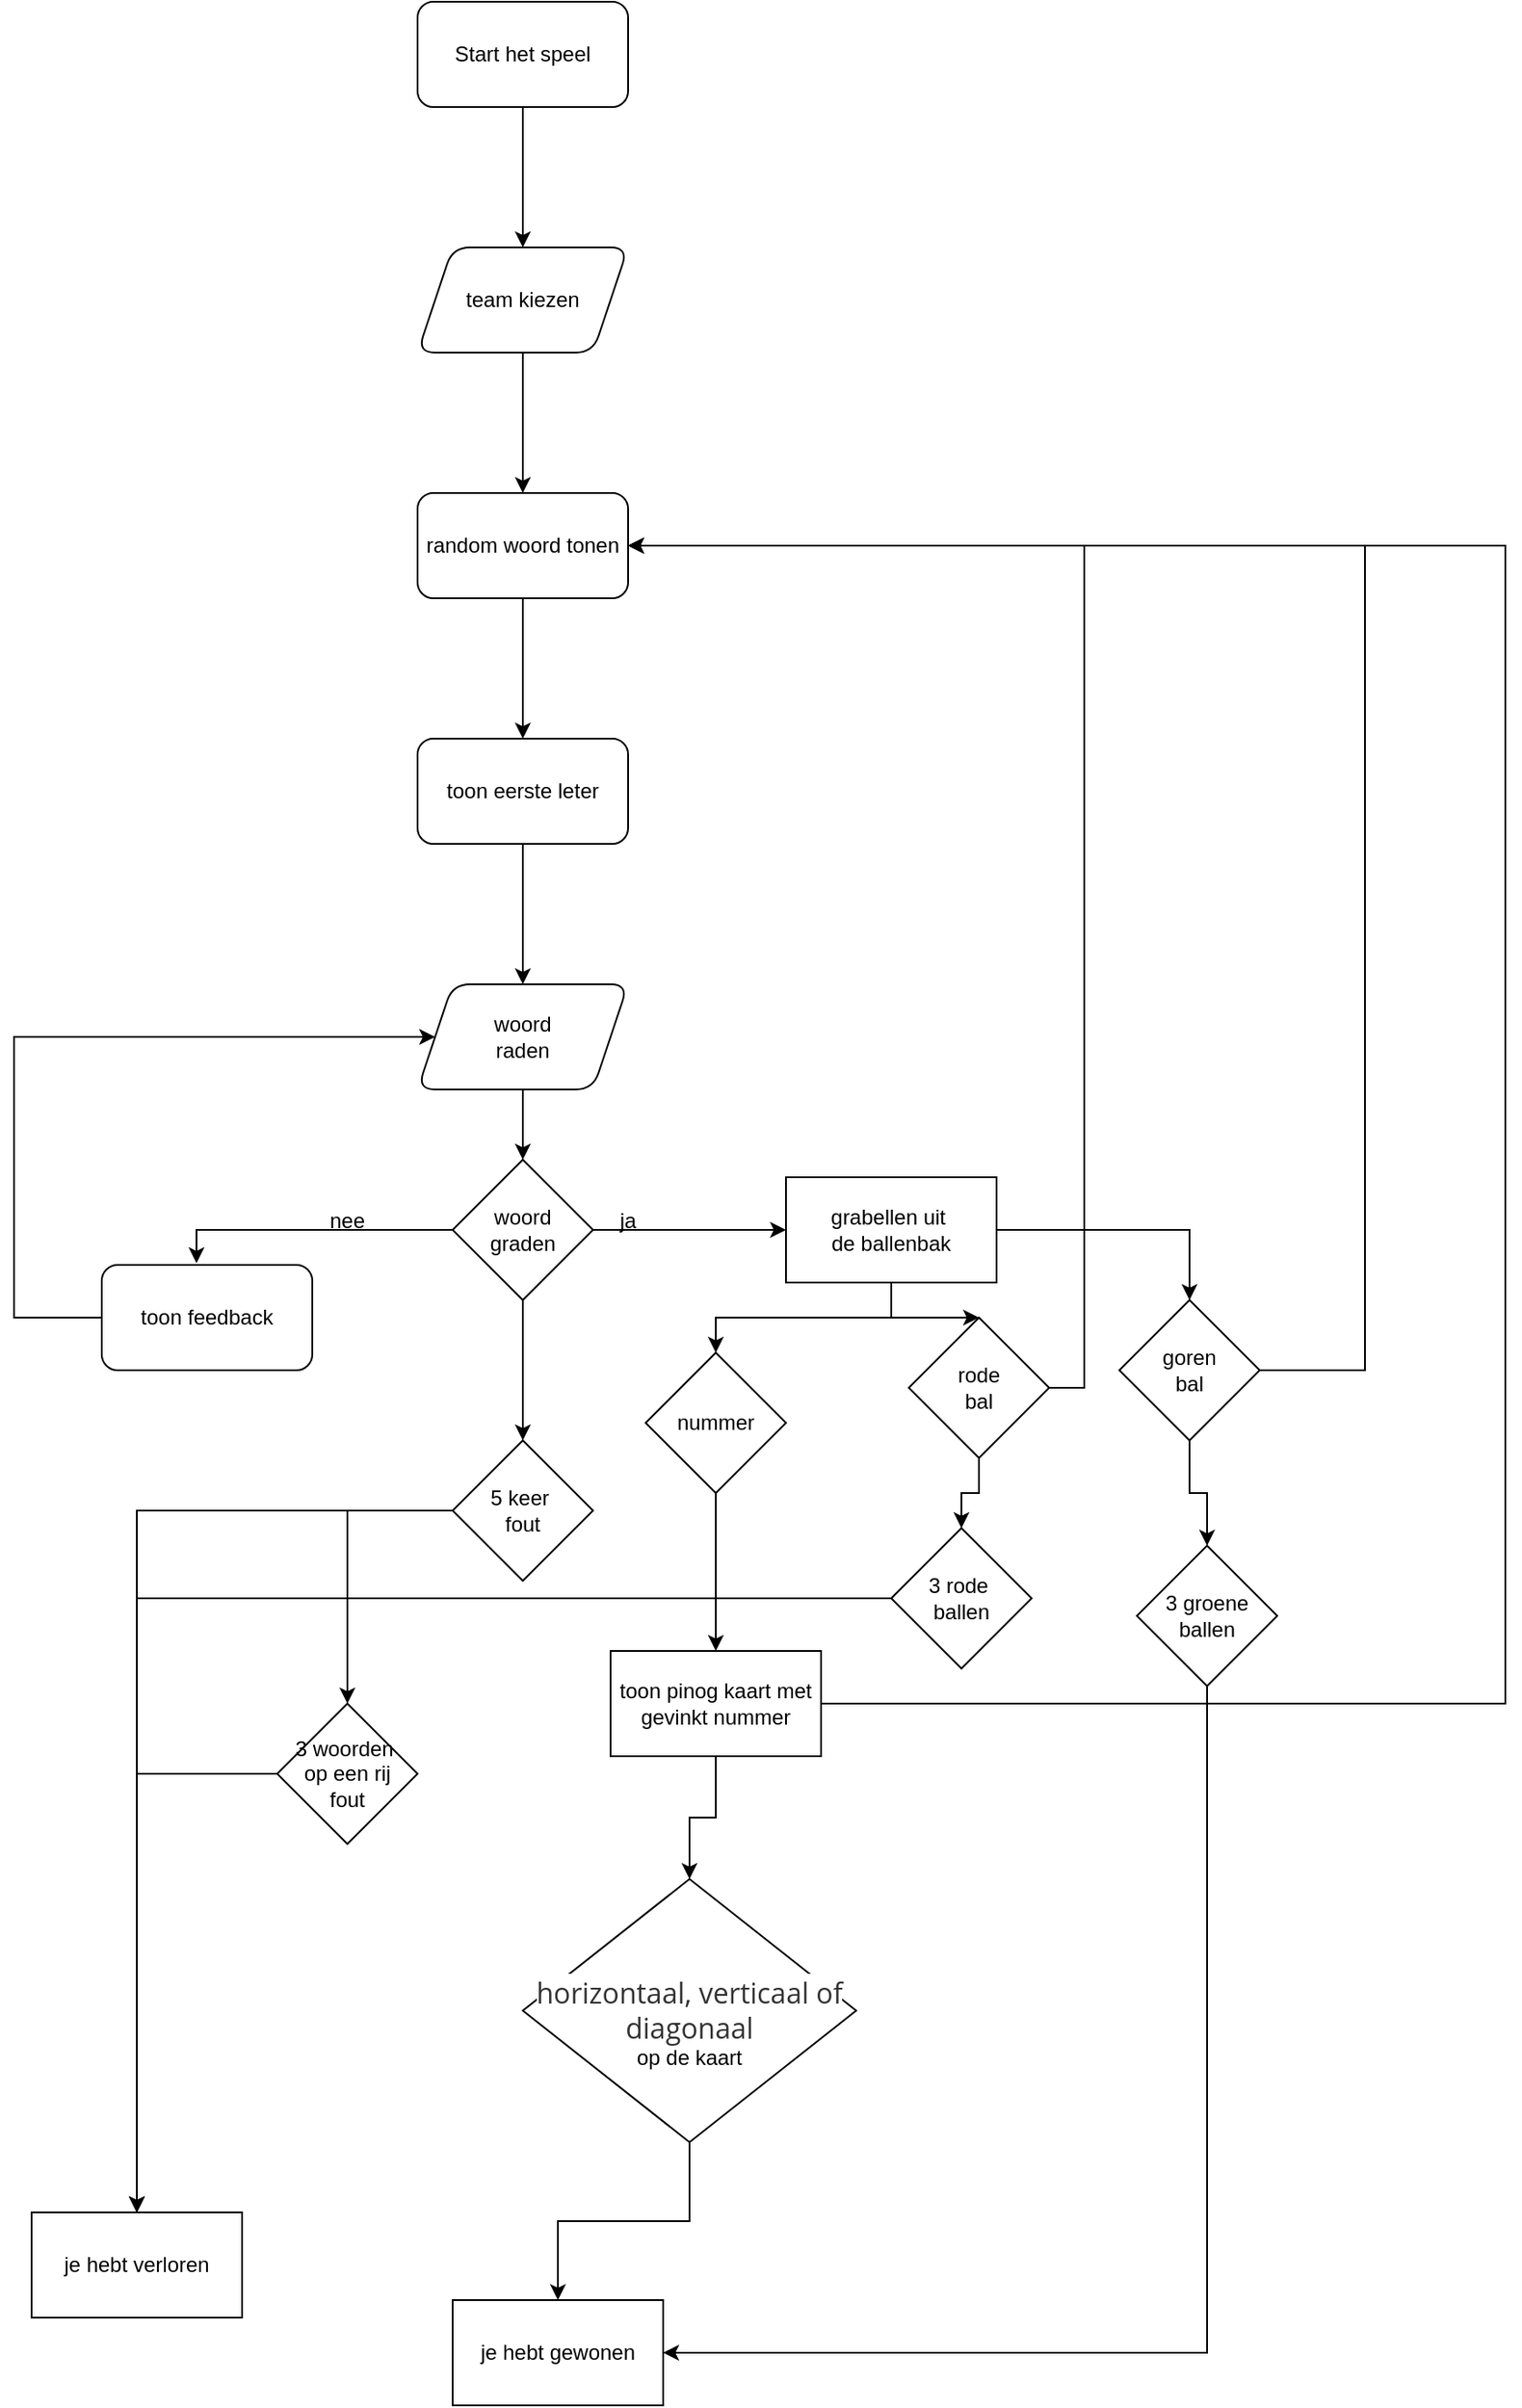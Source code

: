 <mxfile version="27.1.6">
  <diagram name="Pagina-1" id="kqAm9W4qM6yeUmF9mKuW">
    <mxGraphModel dx="1172" dy="1293" grid="1" gridSize="10" guides="1" tooltips="1" connect="1" arrows="1" fold="1" page="1" pageScale="1" pageWidth="827" pageHeight="1169" math="0" shadow="0">
      <root>
        <mxCell id="0" />
        <mxCell id="1" parent="0" />
        <mxCell id="apKlu5MZXHFjzN3umNYz-18" value="" style="edgeStyle=orthogonalEdgeStyle;rounded=0;orthogonalLoop=1;jettySize=auto;html=1;" edge="1" parent="1" source="apKlu5MZXHFjzN3umNYz-16" target="apKlu5MZXHFjzN3umNYz-17">
          <mxGeometry relative="1" as="geometry" />
        </mxCell>
        <mxCell id="apKlu5MZXHFjzN3umNYz-16" value="Start het speel" style="rounded=1;whiteSpace=wrap;html=1;" vertex="1" parent="1">
          <mxGeometry x="300" y="130" width="120" height="60" as="geometry" />
        </mxCell>
        <mxCell id="apKlu5MZXHFjzN3umNYz-23" value="" style="edgeStyle=orthogonalEdgeStyle;rounded=0;orthogonalLoop=1;jettySize=auto;html=1;" edge="1" parent="1" source="apKlu5MZXHFjzN3umNYz-17" target="apKlu5MZXHFjzN3umNYz-22">
          <mxGeometry relative="1" as="geometry" />
        </mxCell>
        <mxCell id="apKlu5MZXHFjzN3umNYz-17" value="team kiezen" style="shape=parallelogram;perimeter=parallelogramPerimeter;whiteSpace=wrap;html=1;fixedSize=1;rounded=1;" vertex="1" parent="1">
          <mxGeometry x="300" y="270" width="120" height="60" as="geometry" />
        </mxCell>
        <mxCell id="apKlu5MZXHFjzN3umNYz-30" value="" style="edgeStyle=orthogonalEdgeStyle;rounded=0;orthogonalLoop=1;jettySize=auto;html=1;" edge="1" parent="1" source="apKlu5MZXHFjzN3umNYz-22" target="apKlu5MZXHFjzN3umNYz-29">
          <mxGeometry relative="1" as="geometry" />
        </mxCell>
        <mxCell id="apKlu5MZXHFjzN3umNYz-22" value="random woord tonen" style="whiteSpace=wrap;html=1;rounded=1;" vertex="1" parent="1">
          <mxGeometry x="300" y="410" width="120" height="60" as="geometry" />
        </mxCell>
        <mxCell id="apKlu5MZXHFjzN3umNYz-32" value="" style="edgeStyle=orthogonalEdgeStyle;rounded=0;orthogonalLoop=1;jettySize=auto;html=1;" edge="1" parent="1" source="apKlu5MZXHFjzN3umNYz-29" target="apKlu5MZXHFjzN3umNYz-31">
          <mxGeometry relative="1" as="geometry" />
        </mxCell>
        <mxCell id="apKlu5MZXHFjzN3umNYz-29" value="toon eerste leter" style="whiteSpace=wrap;html=1;rounded=1;" vertex="1" parent="1">
          <mxGeometry x="300" y="550" width="120" height="60" as="geometry" />
        </mxCell>
        <mxCell id="apKlu5MZXHFjzN3umNYz-34" value="" style="edgeStyle=orthogonalEdgeStyle;rounded=0;orthogonalLoop=1;jettySize=auto;html=1;" edge="1" parent="1" source="apKlu5MZXHFjzN3umNYz-31" target="apKlu5MZXHFjzN3umNYz-33">
          <mxGeometry relative="1" as="geometry" />
        </mxCell>
        <mxCell id="apKlu5MZXHFjzN3umNYz-31" value="woord&lt;br&gt;raden" style="shape=parallelogram;perimeter=parallelogramPerimeter;whiteSpace=wrap;html=1;fixedSize=1;rounded=1;" vertex="1" parent="1">
          <mxGeometry x="300" y="690" width="120" height="60" as="geometry" />
        </mxCell>
        <mxCell id="apKlu5MZXHFjzN3umNYz-35" style="edgeStyle=orthogonalEdgeStyle;rounded=0;orthogonalLoop=1;jettySize=auto;html=1;entryX=0.45;entryY=-0.017;entryDx=0;entryDy=0;entryPerimeter=0;" edge="1" parent="1" source="apKlu5MZXHFjzN3umNYz-33" target="apKlu5MZXHFjzN3umNYz-37">
          <mxGeometry relative="1" as="geometry">
            <mxPoint x="200" y="830" as="targetPoint" />
          </mxGeometry>
        </mxCell>
        <mxCell id="apKlu5MZXHFjzN3umNYz-39" value="" style="edgeStyle=orthogonalEdgeStyle;rounded=0;orthogonalLoop=1;jettySize=auto;html=1;" edge="1" parent="1" source="apKlu5MZXHFjzN3umNYz-33" target="apKlu5MZXHFjzN3umNYz-38">
          <mxGeometry relative="1" as="geometry" />
        </mxCell>
        <mxCell id="apKlu5MZXHFjzN3umNYz-43" value="" style="edgeStyle=orthogonalEdgeStyle;rounded=0;orthogonalLoop=1;jettySize=auto;html=1;" edge="1" parent="1" source="apKlu5MZXHFjzN3umNYz-33" target="apKlu5MZXHFjzN3umNYz-42">
          <mxGeometry relative="1" as="geometry" />
        </mxCell>
        <mxCell id="apKlu5MZXHFjzN3umNYz-33" value="woord&lt;br&gt;graden" style="rhombus;whiteSpace=wrap;html=1;" vertex="1" parent="1">
          <mxGeometry x="320" y="790" width="80" height="80" as="geometry" />
        </mxCell>
        <mxCell id="apKlu5MZXHFjzN3umNYz-36" value="nee" style="text;html=1;align=center;verticalAlign=middle;whiteSpace=wrap;rounded=0;" vertex="1" parent="1">
          <mxGeometry x="230" y="810" width="60" height="30" as="geometry" />
        </mxCell>
        <mxCell id="apKlu5MZXHFjzN3umNYz-41" style="edgeStyle=orthogonalEdgeStyle;rounded=0;orthogonalLoop=1;jettySize=auto;html=1;" edge="1" parent="1" source="apKlu5MZXHFjzN3umNYz-37" target="apKlu5MZXHFjzN3umNYz-31">
          <mxGeometry relative="1" as="geometry">
            <mxPoint x="40" y="800" as="targetPoint" />
            <Array as="points">
              <mxPoint x="70" y="880" />
              <mxPoint x="70" y="720" />
            </Array>
          </mxGeometry>
        </mxCell>
        <mxCell id="apKlu5MZXHFjzN3umNYz-37" value="toon feedback" style="rounded=1;whiteSpace=wrap;html=1;" vertex="1" parent="1">
          <mxGeometry x="120" y="850" width="120" height="60" as="geometry" />
        </mxCell>
        <mxCell id="apKlu5MZXHFjzN3umNYz-48" value="" style="edgeStyle=orthogonalEdgeStyle;rounded=0;orthogonalLoop=1;jettySize=auto;html=1;" edge="1" parent="1" source="apKlu5MZXHFjzN3umNYz-38" target="apKlu5MZXHFjzN3umNYz-47">
          <mxGeometry relative="1" as="geometry" />
        </mxCell>
        <mxCell id="apKlu5MZXHFjzN3umNYz-52" value="" style="edgeStyle=orthogonalEdgeStyle;rounded=0;orthogonalLoop=1;jettySize=auto;html=1;" edge="1" parent="1" source="apKlu5MZXHFjzN3umNYz-38" target="apKlu5MZXHFjzN3umNYz-51">
          <mxGeometry relative="1" as="geometry" />
        </mxCell>
        <mxCell id="apKlu5MZXHFjzN3umNYz-56" value="" style="edgeStyle=orthogonalEdgeStyle;rounded=0;orthogonalLoop=1;jettySize=auto;html=1;" edge="1" parent="1" source="apKlu5MZXHFjzN3umNYz-38" target="apKlu5MZXHFjzN3umNYz-55">
          <mxGeometry relative="1" as="geometry" />
        </mxCell>
        <mxCell id="apKlu5MZXHFjzN3umNYz-38" value="grabellen uit&amp;nbsp;&lt;br&gt;de ballenbak" style="whiteSpace=wrap;html=1;" vertex="1" parent="1">
          <mxGeometry x="510" y="800" width="120" height="60" as="geometry" />
        </mxCell>
        <mxCell id="apKlu5MZXHFjzN3umNYz-40" value="ja" style="text;html=1;align=center;verticalAlign=middle;whiteSpace=wrap;rounded=0;" vertex="1" parent="1">
          <mxGeometry x="390" y="810" width="60" height="30" as="geometry" />
        </mxCell>
        <mxCell id="apKlu5MZXHFjzN3umNYz-46" value="" style="edgeStyle=orthogonalEdgeStyle;rounded=0;orthogonalLoop=1;jettySize=auto;html=1;" edge="1" parent="1" source="apKlu5MZXHFjzN3umNYz-42" target="apKlu5MZXHFjzN3umNYz-45">
          <mxGeometry relative="1" as="geometry" />
        </mxCell>
        <mxCell id="apKlu5MZXHFjzN3umNYz-75" value="" style="edgeStyle=orthogonalEdgeStyle;rounded=0;orthogonalLoop=1;jettySize=auto;html=1;" edge="1" parent="1" source="apKlu5MZXHFjzN3umNYz-42" target="apKlu5MZXHFjzN3umNYz-74">
          <mxGeometry relative="1" as="geometry" />
        </mxCell>
        <mxCell id="apKlu5MZXHFjzN3umNYz-42" value="5 keer&amp;nbsp;&lt;br&gt;fout" style="rhombus;whiteSpace=wrap;html=1;" vertex="1" parent="1">
          <mxGeometry x="320" y="950" width="80" height="80" as="geometry" />
        </mxCell>
        <mxCell id="apKlu5MZXHFjzN3umNYz-45" value="je hebt verloren" style="whiteSpace=wrap;html=1;" vertex="1" parent="1">
          <mxGeometry x="80" y="1390" width="120" height="60" as="geometry" />
        </mxCell>
        <mxCell id="apKlu5MZXHFjzN3umNYz-62" style="edgeStyle=orthogonalEdgeStyle;rounded=0;orthogonalLoop=1;jettySize=auto;html=1;" edge="1" parent="1" source="apKlu5MZXHFjzN3umNYz-47" target="apKlu5MZXHFjzN3umNYz-22">
          <mxGeometry relative="1" as="geometry">
            <Array as="points">
              <mxPoint x="840" y="910" />
              <mxPoint x="840" y="440" />
            </Array>
          </mxGeometry>
        </mxCell>
        <mxCell id="apKlu5MZXHFjzN3umNYz-68" value="" style="edgeStyle=orthogonalEdgeStyle;rounded=0;orthogonalLoop=1;jettySize=auto;html=1;" edge="1" parent="1" source="apKlu5MZXHFjzN3umNYz-47" target="apKlu5MZXHFjzN3umNYz-67">
          <mxGeometry relative="1" as="geometry" />
        </mxCell>
        <mxCell id="apKlu5MZXHFjzN3umNYz-47" value="goren&lt;br&gt;bal" style="rhombus;whiteSpace=wrap;html=1;" vertex="1" parent="1">
          <mxGeometry x="700" y="870" width="80" height="80" as="geometry" />
        </mxCell>
        <mxCell id="apKlu5MZXHFjzN3umNYz-63" style="edgeStyle=orthogonalEdgeStyle;rounded=0;orthogonalLoop=1;jettySize=auto;html=1;entryX=1;entryY=0.5;entryDx=0;entryDy=0;" edge="1" parent="1" source="apKlu5MZXHFjzN3umNYz-51" target="apKlu5MZXHFjzN3umNYz-22">
          <mxGeometry relative="1" as="geometry">
            <Array as="points">
              <mxPoint x="680" y="920" />
              <mxPoint x="680" y="440" />
            </Array>
          </mxGeometry>
        </mxCell>
        <mxCell id="apKlu5MZXHFjzN3umNYz-65" value="" style="edgeStyle=orthogonalEdgeStyle;rounded=0;orthogonalLoop=1;jettySize=auto;html=1;" edge="1" parent="1" source="apKlu5MZXHFjzN3umNYz-51" target="apKlu5MZXHFjzN3umNYz-64">
          <mxGeometry relative="1" as="geometry" />
        </mxCell>
        <mxCell id="apKlu5MZXHFjzN3umNYz-51" value="rode&lt;br&gt;bal" style="rhombus;whiteSpace=wrap;html=1;" vertex="1" parent="1">
          <mxGeometry x="580" y="880" width="80" height="80" as="geometry" />
        </mxCell>
        <mxCell id="apKlu5MZXHFjzN3umNYz-58" value="" style="edgeStyle=orthogonalEdgeStyle;rounded=0;orthogonalLoop=1;jettySize=auto;html=1;" edge="1" parent="1" source="apKlu5MZXHFjzN3umNYz-55" target="apKlu5MZXHFjzN3umNYz-57">
          <mxGeometry relative="1" as="geometry" />
        </mxCell>
        <mxCell id="apKlu5MZXHFjzN3umNYz-55" value="nummer" style="rhombus;whiteSpace=wrap;html=1;" vertex="1" parent="1">
          <mxGeometry x="430" y="900" width="80" height="80" as="geometry" />
        </mxCell>
        <mxCell id="apKlu5MZXHFjzN3umNYz-61" style="edgeStyle=orthogonalEdgeStyle;rounded=0;orthogonalLoop=1;jettySize=auto;html=1;entryX=1;entryY=0.5;entryDx=0;entryDy=0;" edge="1" parent="1" source="apKlu5MZXHFjzN3umNYz-57" target="apKlu5MZXHFjzN3umNYz-22">
          <mxGeometry relative="1" as="geometry">
            <Array as="points">
              <mxPoint x="920" y="1100" />
              <mxPoint x="920" y="440" />
            </Array>
          </mxGeometry>
        </mxCell>
        <mxCell id="apKlu5MZXHFjzN3umNYz-72" value="" style="edgeStyle=orthogonalEdgeStyle;rounded=0;orthogonalLoop=1;jettySize=auto;html=1;" edge="1" parent="1" source="apKlu5MZXHFjzN3umNYz-57" target="apKlu5MZXHFjzN3umNYz-71">
          <mxGeometry relative="1" as="geometry" />
        </mxCell>
        <mxCell id="apKlu5MZXHFjzN3umNYz-57" value="toon pinog kaart met gevinkt nummer" style="whiteSpace=wrap;html=1;" vertex="1" parent="1">
          <mxGeometry x="410" y="1070" width="120" height="60" as="geometry" />
        </mxCell>
        <mxCell id="apKlu5MZXHFjzN3umNYz-66" style="edgeStyle=orthogonalEdgeStyle;rounded=0;orthogonalLoop=1;jettySize=auto;html=1;" edge="1" parent="1" source="apKlu5MZXHFjzN3umNYz-64" target="apKlu5MZXHFjzN3umNYz-45">
          <mxGeometry relative="1" as="geometry" />
        </mxCell>
        <mxCell id="apKlu5MZXHFjzN3umNYz-64" value="3 rode&amp;nbsp;&lt;br&gt;ballen" style="rhombus;whiteSpace=wrap;html=1;" vertex="1" parent="1">
          <mxGeometry x="570" y="1000" width="80" height="80" as="geometry" />
        </mxCell>
        <mxCell id="apKlu5MZXHFjzN3umNYz-70" value="" style="edgeStyle=orthogonalEdgeStyle;rounded=0;orthogonalLoop=1;jettySize=auto;html=1;" edge="1" parent="1" source="apKlu5MZXHFjzN3umNYz-67" target="apKlu5MZXHFjzN3umNYz-69">
          <mxGeometry relative="1" as="geometry">
            <Array as="points">
              <mxPoint x="750" y="1470" />
            </Array>
          </mxGeometry>
        </mxCell>
        <mxCell id="apKlu5MZXHFjzN3umNYz-67" value="3 groene&lt;br&gt;ballen" style="rhombus;whiteSpace=wrap;html=1;" vertex="1" parent="1">
          <mxGeometry x="710" y="1010" width="80" height="80" as="geometry" />
        </mxCell>
        <mxCell id="apKlu5MZXHFjzN3umNYz-69" value="je hebt gewonen" style="whiteSpace=wrap;html=1;" vertex="1" parent="1">
          <mxGeometry x="320" y="1440" width="120" height="60" as="geometry" />
        </mxCell>
        <mxCell id="apKlu5MZXHFjzN3umNYz-73" style="edgeStyle=orthogonalEdgeStyle;rounded=0;orthogonalLoop=1;jettySize=auto;html=1;entryX=0.5;entryY=0;entryDx=0;entryDy=0;" edge="1" parent="1" source="apKlu5MZXHFjzN3umNYz-71" target="apKlu5MZXHFjzN3umNYz-69">
          <mxGeometry relative="1" as="geometry" />
        </mxCell>
        <mxCell id="apKlu5MZXHFjzN3umNYz-71" value="&lt;br&gt;&lt;span style=&quot;color: rgb(51, 51, 51); font-family: &amp;quot;Open Sans&amp;quot;, Helvetica, Arial, sans-serif; font-size: 16px; font-style: normal; font-variant-ligatures: normal; font-variant-caps: normal; font-weight: 400; letter-spacing: normal; orphans: 2; text-align: left; text-indent: 0px; text-transform: none; widows: 2; word-spacing: 0px; -webkit-text-stroke-width: 0px; white-space: normal; background-color: rgb(255, 255, 255); text-decoration-thickness: initial; text-decoration-style: initial; text-decoration-color: initial; float: none; display: inline !important;&quot;&gt;horizontaal, verticaal of diagonaal&lt;br&gt;&lt;/span&gt;op de kaart" style="rhombus;whiteSpace=wrap;html=1;" vertex="1" parent="1">
          <mxGeometry x="360" y="1200" width="190" height="150" as="geometry" />
        </mxCell>
        <mxCell id="apKlu5MZXHFjzN3umNYz-76" style="edgeStyle=orthogonalEdgeStyle;rounded=0;orthogonalLoop=1;jettySize=auto;html=1;" edge="1" parent="1" source="apKlu5MZXHFjzN3umNYz-74" target="apKlu5MZXHFjzN3umNYz-45">
          <mxGeometry relative="1" as="geometry" />
        </mxCell>
        <mxCell id="apKlu5MZXHFjzN3umNYz-74" value="3 woorden&amp;nbsp;&lt;br&gt;op een rij&lt;br&gt;fout" style="rhombus;whiteSpace=wrap;html=1;" vertex="1" parent="1">
          <mxGeometry x="220" y="1100" width="80" height="80" as="geometry" />
        </mxCell>
      </root>
    </mxGraphModel>
  </diagram>
</mxfile>
